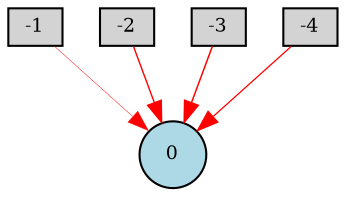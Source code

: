 digraph {
	node [fontsize=9 height=0.2 shape=circle width=0.2]
	-1 [fillcolor=lightgray shape=box style=filled]
	-2 [fillcolor=lightgray shape=box style=filled]
	-3 [fillcolor=lightgray shape=box style=filled]
	-4 [fillcolor=lightgray shape=box style=filled]
	0 [fillcolor=lightblue style=filled]
	-2 -> 0 [color=red penwidth=0.6687509252277015 style=solid]
	-1 -> 0 [color=red penwidth=0.2189965144052099 style=solid]
	-3 -> 0 [color=red penwidth=0.7206996344321707 style=solid]
	-4 -> 0 [color=red penwidth=0.6108087176063351 style=solid]
}
